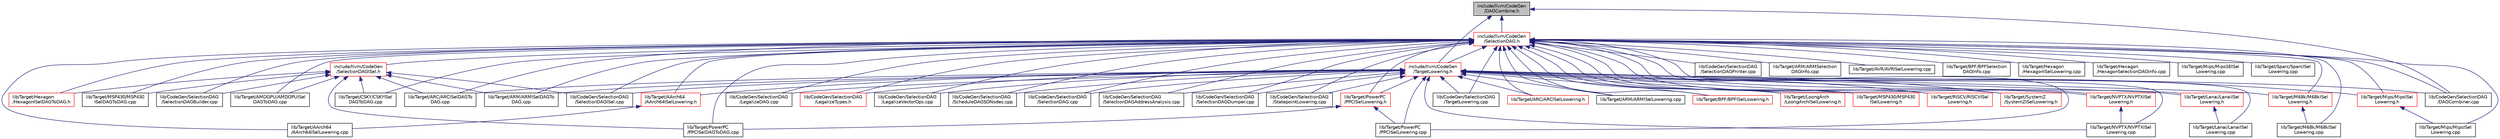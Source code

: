 digraph "include/llvm/CodeGen/DAGCombine.h"
{
 // LATEX_PDF_SIZE
  bgcolor="transparent";
  edge [fontname="Helvetica",fontsize="10",labelfontname="Helvetica",labelfontsize="10"];
  node [fontname="Helvetica",fontsize="10",shape=record];
  Node1 [label="include/llvm/CodeGen\l/DAGCombine.h",height=0.2,width=0.4,color="black", fillcolor="grey75", style="filled", fontcolor="black",tooltip=" "];
  Node1 -> Node2 [dir="back",color="midnightblue",fontsize="10",style="solid",fontname="Helvetica"];
  Node2 [label="include/llvm/CodeGen\l/SelectionDAG.h",height=0.2,width=0.4,color="red",URL="$SelectionDAG_8h.html",tooltip=" "];
  Node2 -> Node3 [dir="back",color="midnightblue",fontsize="10",style="solid",fontname="Helvetica"];
  Node3 [label="include/llvm/CodeGen\l/SelectionDAGISel.h",height=0.2,width=0.4,color="red",URL="$SelectionDAGISel_8h.html",tooltip=" "];
  Node3 -> Node8 [dir="back",color="midnightblue",fontsize="10",style="solid",fontname="Helvetica"];
  Node8 [label="lib/CodeGen/SelectionDAG\l/SelectionDAGBuilder.cpp",height=0.2,width=0.4,color="black",URL="$SelectionDAGBuilder_8cpp.html",tooltip=" "];
  Node3 -> Node9 [dir="back",color="midnightblue",fontsize="10",style="solid",fontname="Helvetica"];
  Node9 [label="lib/CodeGen/SelectionDAG\l/SelectionDAGISel.cpp",height=0.2,width=0.4,color="black",URL="$SelectionDAGISel_8cpp.html",tooltip=" "];
  Node3 -> Node12 [dir="back",color="midnightblue",fontsize="10",style="solid",fontname="Helvetica"];
  Node12 [label="lib/Target/AMDGPU/AMDGPUISel\lDAGToDAG.cpp",height=0.2,width=0.4,color="black",URL="$AMDGPUISelDAGToDAG_8cpp.html",tooltip=" "];
  Node3 -> Node14 [dir="back",color="midnightblue",fontsize="10",style="solid",fontname="Helvetica"];
  Node14 [label="lib/Target/ARC/ARCISelDAGTo\lDAG.cpp",height=0.2,width=0.4,color="black",URL="$ARCISelDAGToDAG_8cpp.html",tooltip=" "];
  Node3 -> Node15 [dir="back",color="midnightblue",fontsize="10",style="solid",fontname="Helvetica"];
  Node15 [label="lib/Target/ARM/ARMISelDAGTo\lDAG.cpp",height=0.2,width=0.4,color="black",URL="$ARMISelDAGToDAG_8cpp.html",tooltip=" "];
  Node3 -> Node18 [dir="back",color="midnightblue",fontsize="10",style="solid",fontname="Helvetica"];
  Node18 [label="lib/Target/CSKY/CSKYISel\lDAGToDAG.cpp",height=0.2,width=0.4,color="black",URL="$CSKYISelDAGToDAG_8cpp.html",tooltip=" "];
  Node3 -> Node19 [dir="back",color="midnightblue",fontsize="10",style="solid",fontname="Helvetica"];
  Node19 [label="lib/Target/Hexagon\l/HexagonISelDAGToDAG.h",height=0.2,width=0.4,color="red",URL="$HexagonISelDAGToDAG_8h.html",tooltip=" "];
  Node3 -> Node44 [dir="back",color="midnightblue",fontsize="10",style="solid",fontname="Helvetica"];
  Node44 [label="lib/Target/MSP430/MSP430\lISelDAGToDAG.cpp",height=0.2,width=0.4,color="black",URL="$MSP430ISelDAGToDAG_8cpp.html",tooltip=" "];
  Node3 -> Node47 [dir="back",color="midnightblue",fontsize="10",style="solid",fontname="Helvetica"];
  Node47 [label="lib/Target/PowerPC\l/PPCISelDAGToDAG.cpp",height=0.2,width=0.4,color="black",URL="$PPCISelDAGToDAG_8cpp.html",tooltip=" "];
  Node2 -> Node56 [dir="back",color="midnightblue",fontsize="10",style="solid",fontname="Helvetica"];
  Node56 [label="include/llvm/CodeGen\l/TargetLowering.h",height=0.2,width=0.4,color="red",URL="$TargetLowering_8h.html",tooltip=" "];
  Node56 -> Node233 [dir="back",color="midnightblue",fontsize="10",style="solid",fontname="Helvetica"];
  Node233 [label="lib/CodeGen/SelectionDAG\l/DAGCombiner.cpp",height=0.2,width=0.4,color="black",URL="$DAGCombiner_8cpp.html",tooltip=" "];
  Node56 -> Node236 [dir="back",color="midnightblue",fontsize="10",style="solid",fontname="Helvetica"];
  Node236 [label="lib/CodeGen/SelectionDAG\l/LegalizeDAG.cpp",height=0.2,width=0.4,color="black",URL="$LegalizeDAG_8cpp.html",tooltip=" "];
  Node56 -> Node237 [dir="back",color="midnightblue",fontsize="10",style="solid",fontname="Helvetica"];
  Node237 [label="lib/CodeGen/SelectionDAG\l/LegalizeTypes.h",height=0.2,width=0.4,color="red",URL="$LegalizeTypes_8h.html",tooltip=" "];
  Node56 -> Node243 [dir="back",color="midnightblue",fontsize="10",style="solid",fontname="Helvetica"];
  Node243 [label="lib/CodeGen/SelectionDAG\l/LegalizeVectorOps.cpp",height=0.2,width=0.4,color="black",URL="$LegalizeVectorOps_8cpp.html",tooltip=" "];
  Node56 -> Node189 [dir="back",color="midnightblue",fontsize="10",style="solid",fontname="Helvetica"];
  Node189 [label="lib/CodeGen/SelectionDAG\l/ScheduleDAGSDNodes.cpp",height=0.2,width=0.4,color="black",URL="$ScheduleDAGSDNodes_8cpp.html",tooltip=" "];
  Node56 -> Node244 [dir="back",color="midnightblue",fontsize="10",style="solid",fontname="Helvetica"];
  Node244 [label="lib/CodeGen/SelectionDAG\l/SelectionDAG.cpp",height=0.2,width=0.4,color="black",URL="$SelectionDAG_8cpp.html",tooltip=" "];
  Node56 -> Node245 [dir="back",color="midnightblue",fontsize="10",style="solid",fontname="Helvetica"];
  Node245 [label="lib/CodeGen/SelectionDAG\l/SelectionDAGAddressAnalysis.cpp",height=0.2,width=0.4,color="black",URL="$SelectionDAGAddressAnalysis_8cpp.html",tooltip=" "];
  Node56 -> Node248 [dir="back",color="midnightblue",fontsize="10",style="solid",fontname="Helvetica"];
  Node248 [label="lib/CodeGen/SelectionDAG\l/SelectionDAGDumper.cpp",height=0.2,width=0.4,color="black",URL="$SelectionDAGDumper_8cpp.html",tooltip=" "];
  Node56 -> Node9 [dir="back",color="midnightblue",fontsize="10",style="solid",fontname="Helvetica"];
  Node56 -> Node247 [dir="back",color="midnightblue",fontsize="10",style="solid",fontname="Helvetica"];
  Node247 [label="lib/CodeGen/SelectionDAG\l/StatepointLowering.cpp",height=0.2,width=0.4,color="black",URL="$StatepointLowering_8cpp.html",tooltip=" "];
  Node56 -> Node249 [dir="back",color="midnightblue",fontsize="10",style="solid",fontname="Helvetica"];
  Node249 [label="lib/CodeGen/SelectionDAG\l/TargetLowering.cpp",height=0.2,width=0.4,color="black",URL="$TargetLowering_8cpp.html",tooltip=" "];
  Node56 -> Node258 [dir="back",color="midnightblue",fontsize="10",style="solid",fontname="Helvetica"];
  Node258 [label="lib/Target/AArch64\l/AArch64ISelLowering.h",height=0.2,width=0.4,color="red",URL="$AArch64ISelLowering_8h.html",tooltip=" "];
  Node258 -> Node283 [dir="back",color="midnightblue",fontsize="10",style="solid",fontname="Helvetica"];
  Node283 [label="lib/Target/AArch64\l/AArch64ISelLowering.cpp",height=0.2,width=0.4,color="black",URL="$AArch64ISelLowering_8cpp.html",tooltip=" "];
  Node56 -> Node380 [dir="back",color="midnightblue",fontsize="10",style="solid",fontname="Helvetica"];
  Node380 [label="lib/Target/ARC/ARCISelLowering.h",height=0.2,width=0.4,color="red",URL="$ARCISelLowering_8h.html",tooltip=" "];
  Node56 -> Node14 [dir="back",color="midnightblue",fontsize="10",style="solid",fontname="Helvetica"];
  Node56 -> Node15 [dir="back",color="midnightblue",fontsize="10",style="solid",fontname="Helvetica"];
  Node56 -> Node73 [dir="back",color="midnightblue",fontsize="10",style="solid",fontname="Helvetica"];
  Node73 [label="lib/Target/ARM/ARMISelLowering.cpp",height=0.2,width=0.4,color="black",URL="$ARMISelLowering_8cpp.html",tooltip=" "];
  Node56 -> Node444 [dir="back",color="midnightblue",fontsize="10",style="solid",fontname="Helvetica"];
  Node444 [label="lib/Target/BPF/BPFISelLowering.h",height=0.2,width=0.4,color="red",URL="$BPFISelLowering_8h.html",tooltip=" "];
  Node56 -> Node512 [dir="back",color="midnightblue",fontsize="10",style="solid",fontname="Helvetica"];
  Node512 [label="lib/Target/Lanai/LanaiISel\lLowering.h",height=0.2,width=0.4,color="red",URL="$LanaiISelLowering_8h.html",tooltip=" "];
  Node512 -> Node521 [dir="back",color="midnightblue",fontsize="10",style="solid",fontname="Helvetica"];
  Node521 [label="lib/Target/Lanai/LanaiISel\lLowering.cpp",height=0.2,width=0.4,color="black",URL="$LanaiISelLowering_8cpp.html",tooltip=" "];
  Node56 -> Node523 [dir="back",color="midnightblue",fontsize="10",style="solid",fontname="Helvetica"];
  Node523 [label="lib/Target/LoongArch\l/LoongArchISelLowering.h",height=0.2,width=0.4,color="red",URL="$LoongArchISelLowering_8h.html",tooltip=" "];
  Node56 -> Node538 [dir="back",color="midnightblue",fontsize="10",style="solid",fontname="Helvetica"];
  Node538 [label="lib/Target/M68k/M68kISel\lLowering.h",height=0.2,width=0.4,color="red",URL="$M68kISelLowering_8h.html",tooltip=" "];
  Node538 -> Node33 [dir="back",color="midnightblue",fontsize="10",style="solid",fontname="Helvetica"];
  Node33 [label="lib/Target/M68k/M68kISel\lLowering.cpp",height=0.2,width=0.4,color="black",URL="$M68kISelLowering_8cpp.html",tooltip=" "];
  Node56 -> Node547 [dir="back",color="midnightblue",fontsize="10",style="solid",fontname="Helvetica"];
  Node547 [label="lib/Target/Mips/MipsISel\lLowering.h",height=0.2,width=0.4,color="red",URL="$MipsISelLowering_8h.html",tooltip=" "];
  Node547 -> Node559 [dir="back",color="midnightblue",fontsize="10",style="solid",fontname="Helvetica"];
  Node559 [label="lib/Target/Mips/MipsISel\lLowering.cpp",height=0.2,width=0.4,color="black",URL="$MipsISelLowering_8cpp.html",tooltip=" "];
  Node56 -> Node586 [dir="back",color="midnightblue",fontsize="10",style="solid",fontname="Helvetica"];
  Node586 [label="lib/Target/MSP430/MSP430\lISelLowering.h",height=0.2,width=0.4,color="red",URL="$MSP430ISelLowering_8h.html",tooltip=" "];
  Node56 -> Node597 [dir="back",color="midnightblue",fontsize="10",style="solid",fontname="Helvetica"];
  Node597 [label="lib/Target/NVPTX/NVPTXISel\lLowering.h",height=0.2,width=0.4,color="red",URL="$NVPTXISelLowering_8h.html",tooltip=" "];
  Node597 -> Node604 [dir="back",color="midnightblue",fontsize="10",style="solid",fontname="Helvetica"];
  Node604 [label="lib/Target/NVPTX/NVPTXISel\lLowering.cpp",height=0.2,width=0.4,color="black",URL="$NVPTXISelLowering_8cpp.html",tooltip=" "];
  Node56 -> Node604 [dir="back",color="midnightblue",fontsize="10",style="solid",fontname="Helvetica"];
  Node56 -> Node611 [dir="back",color="midnightblue",fontsize="10",style="solid",fontname="Helvetica"];
  Node611 [label="lib/Target/PowerPC\l/PPCISelLowering.h",height=0.2,width=0.4,color="red",URL="$PPCISelLowering_8h.html",tooltip=" "];
  Node611 -> Node47 [dir="back",color="midnightblue",fontsize="10",style="solid",fontname="Helvetica"];
  Node611 -> Node623 [dir="back",color="midnightblue",fontsize="10",style="solid",fontname="Helvetica"];
  Node623 [label="lib/Target/PowerPC\l/PPCISelLowering.cpp",height=0.2,width=0.4,color="black",URL="$PPCISelLowering_8cpp.html",tooltip=" "];
  Node56 -> Node623 [dir="back",color="midnightblue",fontsize="10",style="solid",fontname="Helvetica"];
  Node56 -> Node642 [dir="back",color="midnightblue",fontsize="10",style="solid",fontname="Helvetica"];
  Node642 [label="lib/Target/RISCV/RISCVISel\lLowering.h",height=0.2,width=0.4,color="red",URL="$RISCVISelLowering_8h.html",tooltip=" "];
  Node56 -> Node694 [dir="back",color="midnightblue",fontsize="10",style="solid",fontname="Helvetica"];
  Node694 [label="lib/Target/SystemZ\l/SystemZISelLowering.h",height=0.2,width=0.4,color="red",URL="$SystemZISelLowering_8h.html",tooltip=" "];
  Node2 -> Node233 [dir="back",color="midnightblue",fontsize="10",style="solid",fontname="Helvetica"];
  Node2 -> Node236 [dir="back",color="midnightblue",fontsize="10",style="solid",fontname="Helvetica"];
  Node2 -> Node237 [dir="back",color="midnightblue",fontsize="10",style="solid",fontname="Helvetica"];
  Node2 -> Node243 [dir="back",color="midnightblue",fontsize="10",style="solid",fontname="Helvetica"];
  Node2 -> Node189 [dir="back",color="midnightblue",fontsize="10",style="solid",fontname="Helvetica"];
  Node2 -> Node244 [dir="back",color="midnightblue",fontsize="10",style="solid",fontname="Helvetica"];
  Node2 -> Node245 [dir="back",color="midnightblue",fontsize="10",style="solid",fontname="Helvetica"];
  Node2 -> Node8 [dir="back",color="midnightblue",fontsize="10",style="solid",fontname="Helvetica"];
  Node2 -> Node248 [dir="back",color="midnightblue",fontsize="10",style="solid",fontname="Helvetica"];
  Node2 -> Node9 [dir="back",color="midnightblue",fontsize="10",style="solid",fontname="Helvetica"];
  Node2 -> Node190 [dir="back",color="midnightblue",fontsize="10",style="solid",fontname="Helvetica"];
  Node190 [label="lib/CodeGen/SelectionDAG\l/SelectionDAGPrinter.cpp",height=0.2,width=0.4,color="black",URL="$SelectionDAGPrinter_8cpp.html",tooltip=" "];
  Node2 -> Node247 [dir="back",color="midnightblue",fontsize="10",style="solid",fontname="Helvetica"];
  Node2 -> Node249 [dir="back",color="midnightblue",fontsize="10",style="solid",fontname="Helvetica"];
  Node2 -> Node258 [dir="back",color="midnightblue",fontsize="10",style="solid",fontname="Helvetica"];
  Node2 -> Node283 [dir="back",color="midnightblue",fontsize="10",style="solid",fontname="Helvetica"];
  Node2 -> Node12 [dir="back",color="midnightblue",fontsize="10",style="solid",fontname="Helvetica"];
  Node2 -> Node380 [dir="back",color="midnightblue",fontsize="10",style="solid",fontname="Helvetica"];
  Node2 -> Node14 [dir="back",color="midnightblue",fontsize="10",style="solid",fontname="Helvetica"];
  Node2 -> Node15 [dir="back",color="midnightblue",fontsize="10",style="solid",fontname="Helvetica"];
  Node2 -> Node73 [dir="back",color="midnightblue",fontsize="10",style="solid",fontname="Helvetica"];
  Node2 -> Node74 [dir="back",color="midnightblue",fontsize="10",style="solid",fontname="Helvetica"];
  Node74 [label="lib/Target/ARM/ARMSelection\lDAGInfo.cpp",height=0.2,width=0.4,color="black",URL="$ARMSelectionDAGInfo_8cpp.html",tooltip=" "];
  Node2 -> Node438 [dir="back",color="midnightblue",fontsize="10",style="solid",fontname="Helvetica"];
  Node438 [label="lib/Target/AVR/AVRISelLowering.cpp",height=0.2,width=0.4,color="black",URL="$AVRISelLowering_8cpp.html",tooltip=" "];
  Node2 -> Node444 [dir="back",color="midnightblue",fontsize="10",style="solid",fontname="Helvetica"];
  Node2 -> Node455 [dir="back",color="midnightblue",fontsize="10",style="solid",fontname="Helvetica"];
  Node455 [label="lib/Target/BPF/BPFSelection\lDAGInfo.cpp",height=0.2,width=0.4,color="black",URL="$BPFSelectionDAGInfo_8cpp.html",tooltip=" "];
  Node2 -> Node18 [dir="back",color="midnightblue",fontsize="10",style="solid",fontname="Helvetica"];
  Node2 -> Node19 [dir="back",color="midnightblue",fontsize="10",style="solid",fontname="Helvetica"];
  Node2 -> Node494 [dir="back",color="midnightblue",fontsize="10",style="solid",fontname="Helvetica"];
  Node494 [label="lib/Target/Hexagon\l/HexagonISelLowering.cpp",height=0.2,width=0.4,color="black",URL="$HexagonISelLowering_8cpp.html",tooltip=" "];
  Node2 -> Node497 [dir="back",color="midnightblue",fontsize="10",style="solid",fontname="Helvetica"];
  Node497 [label="lib/Target/Hexagon\l/HexagonSelectionDAGInfo.cpp",height=0.2,width=0.4,color="black",URL="$HexagonSelectionDAGInfo_8cpp.html",tooltip=" "];
  Node2 -> Node512 [dir="back",color="midnightblue",fontsize="10",style="solid",fontname="Helvetica"];
  Node2 -> Node521 [dir="back",color="midnightblue",fontsize="10",style="solid",fontname="Helvetica"];
  Node2 -> Node523 [dir="back",color="midnightblue",fontsize="10",style="solid",fontname="Helvetica"];
  Node2 -> Node538 [dir="back",color="midnightblue",fontsize="10",style="solid",fontname="Helvetica"];
  Node2 -> Node33 [dir="back",color="midnightblue",fontsize="10",style="solid",fontname="Helvetica"];
  Node2 -> Node547 [dir="back",color="midnightblue",fontsize="10",style="solid",fontname="Helvetica"];
  Node2 -> Node559 [dir="back",color="midnightblue",fontsize="10",style="solid",fontname="Helvetica"];
  Node2 -> Node582 [dir="back",color="midnightblue",fontsize="10",style="solid",fontname="Helvetica"];
  Node582 [label="lib/Target/Mips/MipsSEISel\lLowering.cpp",height=0.2,width=0.4,color="black",URL="$MipsSEISelLowering_8cpp.html",tooltip=" "];
  Node2 -> Node586 [dir="back",color="midnightblue",fontsize="10",style="solid",fontname="Helvetica"];
  Node2 -> Node44 [dir="back",color="midnightblue",fontsize="10",style="solid",fontname="Helvetica"];
  Node2 -> Node597 [dir="back",color="midnightblue",fontsize="10",style="solid",fontname="Helvetica"];
  Node2 -> Node604 [dir="back",color="midnightblue",fontsize="10",style="solid",fontname="Helvetica"];
  Node2 -> Node611 [dir="back",color="midnightblue",fontsize="10",style="solid",fontname="Helvetica"];
  Node2 -> Node47 [dir="back",color="midnightblue",fontsize="10",style="solid",fontname="Helvetica"];
  Node2 -> Node623 [dir="back",color="midnightblue",fontsize="10",style="solid",fontname="Helvetica"];
  Node2 -> Node642 [dir="back",color="midnightblue",fontsize="10",style="solid",fontname="Helvetica"];
  Node2 -> Node671 [dir="back",color="midnightblue",fontsize="10",style="solid",fontname="Helvetica"];
  Node671 [label="lib/Target/Sparc/SparcISel\lLowering.cpp",height=0.2,width=0.4,color="black",URL="$SparcISelLowering_8cpp.html",tooltip=" "];
  Node2 -> Node694 [dir="back",color="midnightblue",fontsize="10",style="solid",fontname="Helvetica"];
  Node1 -> Node56 [dir="back",color="midnightblue",fontsize="10",style="solid",fontname="Helvetica"];
  Node1 -> Node233 [dir="back",color="midnightblue",fontsize="10",style="solid",fontname="Helvetica"];
}
